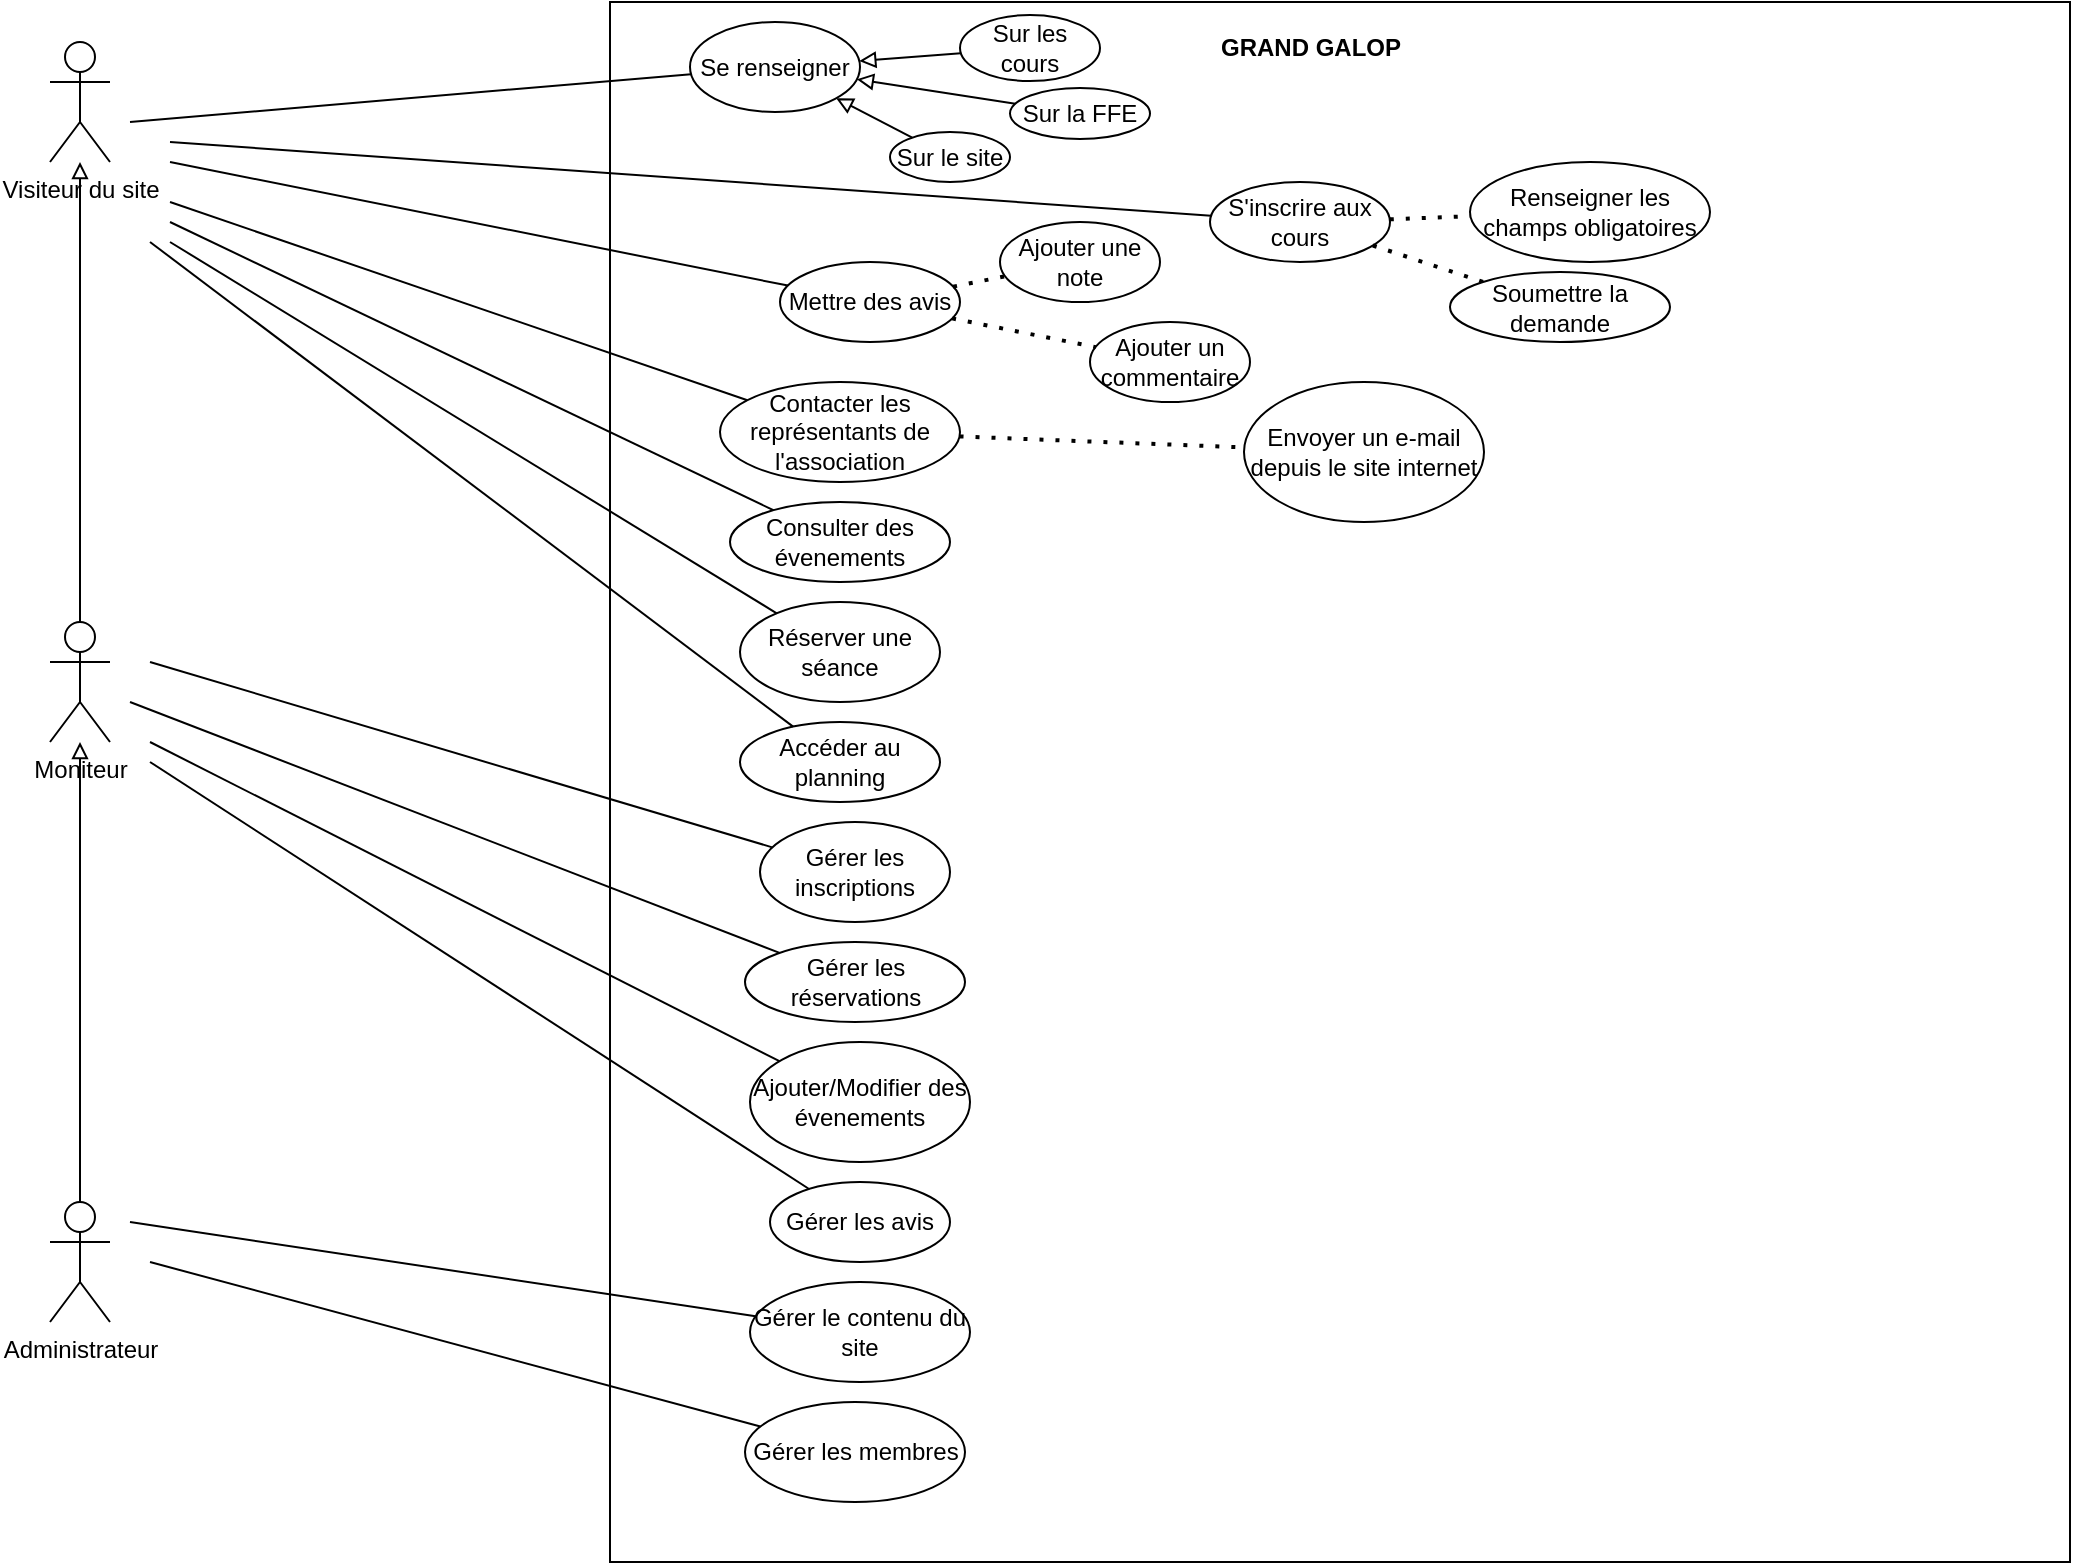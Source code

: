 <mxfile version="24.8.6">
  <diagram name="Page-1" id="BnVRFZ26eNYIniPdbDAa">
    <mxGraphModel dx="1888" dy="1013" grid="1" gridSize="10" guides="1" tooltips="1" connect="1" arrows="1" fold="1" page="1" pageScale="1" pageWidth="827" pageHeight="1169" math="0" shadow="0">
      <root>
        <mxCell id="0" />
        <mxCell id="1" parent="0" />
        <mxCell id="T2u7NBxACVXlDGe07JOR-1" value="&lt;div&gt;Visiteur du site&lt;/div&gt;&lt;div&gt;&lt;br&gt;&lt;/div&gt;" style="shape=umlActor;verticalLabelPosition=bottom;verticalAlign=top;html=1;" vertex="1" parent="1">
          <mxGeometry x="110" y="50" width="30" height="60" as="geometry" />
        </mxCell>
        <mxCell id="T2u7NBxACVXlDGe07JOR-2" style="edgeStyle=orthogonalEdgeStyle;rounded=0;orthogonalLoop=1;jettySize=auto;html=1;endArrow=block;endFill=0;" edge="1" parent="1" source="T2u7NBxACVXlDGe07JOR-3" target="T2u7NBxACVXlDGe07JOR-1">
          <mxGeometry relative="1" as="geometry" />
        </mxCell>
        <mxCell id="T2u7NBxACVXlDGe07JOR-3" value="&lt;div&gt;Moniteur&lt;/div&gt;&lt;div&gt;&lt;br&gt;&lt;/div&gt;" style="shape=umlActor;verticalLabelPosition=bottom;verticalAlign=top;html=1;" vertex="1" parent="1">
          <mxGeometry x="110" y="340" width="30" height="60" as="geometry" />
        </mxCell>
        <mxCell id="T2u7NBxACVXlDGe07JOR-4" style="edgeStyle=orthogonalEdgeStyle;rounded=0;orthogonalLoop=1;jettySize=auto;html=1;exitX=0.5;exitY=0;exitDx=0;exitDy=0;exitPerimeter=0;endArrow=block;endFill=0;" edge="1" parent="1" source="T2u7NBxACVXlDGe07JOR-5" target="T2u7NBxACVXlDGe07JOR-3">
          <mxGeometry relative="1" as="geometry" />
        </mxCell>
        <mxCell id="T2u7NBxACVXlDGe07JOR-5" value="&lt;div&gt;Administrateur&lt;/div&gt;&lt;div&gt;&lt;br&gt;&lt;/div&gt;" style="shape=umlActor;verticalLabelPosition=bottom;verticalAlign=top;html=1;" vertex="1" parent="1">
          <mxGeometry x="110" y="630" width="30" height="60" as="geometry" />
        </mxCell>
        <mxCell id="T2u7NBxACVXlDGe07JOR-6" value="" style="html=1;whiteSpace=wrap;" vertex="1" parent="1">
          <mxGeometry x="390" y="30" width="730" height="780" as="geometry" />
        </mxCell>
        <mxCell id="T2u7NBxACVXlDGe07JOR-7" value="Se renseigner" style="ellipse;whiteSpace=wrap;html=1;" vertex="1" parent="1">
          <mxGeometry x="430" y="40" width="85" height="45" as="geometry" />
        </mxCell>
        <mxCell id="T2u7NBxACVXlDGe07JOR-8" value="GRAND GALOP" style="text;align=center;fontStyle=1;verticalAlign=middle;spacingLeft=3;spacingRight=3;strokeColor=none;rotatable=0;points=[[0,0.5],[1,0.5]];portConstraint=eastwest;html=1;" vertex="1" parent="1">
          <mxGeometry x="700" y="40" width="80" height="26" as="geometry" />
        </mxCell>
        <mxCell id="T2u7NBxACVXlDGe07JOR-9" value="S&#39;inscrire aux cours" style="ellipse;whiteSpace=wrap;html=1;" vertex="1" parent="1">
          <mxGeometry x="690" y="120" width="90" height="40" as="geometry" />
        </mxCell>
        <mxCell id="T2u7NBxACVXlDGe07JOR-10" value="Réserver une séance" style="ellipse;whiteSpace=wrap;html=1;" vertex="1" parent="1">
          <mxGeometry x="455" y="330" width="100" height="50" as="geometry" />
        </mxCell>
        <mxCell id="T2u7NBxACVXlDGe07JOR-11" value="Mettre des avis" style="ellipse;whiteSpace=wrap;html=1;" vertex="1" parent="1">
          <mxGeometry x="475" y="160" width="90" height="40" as="geometry" />
        </mxCell>
        <mxCell id="T2u7NBxACVXlDGe07JOR-12" value="Consulter des évenements" style="ellipse;whiteSpace=wrap;html=1;" vertex="1" parent="1">
          <mxGeometry x="450" y="280" width="110" height="40" as="geometry" />
        </mxCell>
        <mxCell id="T2u7NBxACVXlDGe07JOR-13" value="Accéder au planning " style="ellipse;whiteSpace=wrap;html=1;" vertex="1" parent="1">
          <mxGeometry x="455" y="390" width="100" height="40" as="geometry" />
        </mxCell>
        <mxCell id="T2u7NBxACVXlDGe07JOR-14" value="Contacter les représentants de l&#39;association" style="ellipse;whiteSpace=wrap;html=1;" vertex="1" parent="1">
          <mxGeometry x="445" y="220" width="120" height="50" as="geometry" />
        </mxCell>
        <mxCell id="T2u7NBxACVXlDGe07JOR-15" value="Gérer les inscriptions" style="ellipse;whiteSpace=wrap;html=1;" vertex="1" parent="1">
          <mxGeometry x="465" y="440" width="95" height="50" as="geometry" />
        </mxCell>
        <mxCell id="T2u7NBxACVXlDGe07JOR-16" value="Gérer les réservations" style="ellipse;whiteSpace=wrap;html=1;" vertex="1" parent="1">
          <mxGeometry x="457.5" y="500" width="110" height="40" as="geometry" />
        </mxCell>
        <mxCell id="T2u7NBxACVXlDGe07JOR-17" value="Gérer les avis" style="ellipse;whiteSpace=wrap;html=1;" vertex="1" parent="1">
          <mxGeometry x="470" y="620" width="90" height="40" as="geometry" />
        </mxCell>
        <mxCell id="T2u7NBxACVXlDGe07JOR-18" value="Ajouter/Modifier des évenements" style="ellipse;whiteSpace=wrap;html=1;" vertex="1" parent="1">
          <mxGeometry x="460" y="550" width="110" height="60" as="geometry" />
        </mxCell>
        <mxCell id="T2u7NBxACVXlDGe07JOR-19" value="Gérer le contenu du site" style="ellipse;whiteSpace=wrap;html=1;" vertex="1" parent="1">
          <mxGeometry x="460" y="670" width="110" height="50" as="geometry" />
        </mxCell>
        <mxCell id="T2u7NBxACVXlDGe07JOR-20" value="Gérer les membres" style="ellipse;whiteSpace=wrap;html=1;" vertex="1" parent="1">
          <mxGeometry x="457.5" y="730" width="110" height="50" as="geometry" />
        </mxCell>
        <mxCell id="T2u7NBxACVXlDGe07JOR-21" value="" style="endArrow=none;html=1;rounded=0;" edge="1" parent="1" target="T2u7NBxACVXlDGe07JOR-7">
          <mxGeometry width="50" height="50" relative="1" as="geometry">
            <mxPoint x="150" y="90" as="sourcePoint" />
            <mxPoint x="260" y="80" as="targetPoint" />
          </mxGeometry>
        </mxCell>
        <mxCell id="T2u7NBxACVXlDGe07JOR-22" value="" style="endArrow=none;html=1;rounded=0;" edge="1" parent="1" target="T2u7NBxACVXlDGe07JOR-9">
          <mxGeometry width="50" height="50" relative="1" as="geometry">
            <mxPoint x="170" y="100" as="sourcePoint" />
            <mxPoint x="240" y="130" as="targetPoint" />
          </mxGeometry>
        </mxCell>
        <mxCell id="T2u7NBxACVXlDGe07JOR-23" value="" style="endArrow=none;html=1;rounded=0;" edge="1" parent="1" target="T2u7NBxACVXlDGe07JOR-14">
          <mxGeometry width="50" height="50" relative="1" as="geometry">
            <mxPoint x="170" y="130" as="sourcePoint" />
            <mxPoint x="260" y="140" as="targetPoint" />
          </mxGeometry>
        </mxCell>
        <mxCell id="T2u7NBxACVXlDGe07JOR-24" value="" style="endArrow=none;html=1;rounded=0;" edge="1" parent="1" source="T2u7NBxACVXlDGe07JOR-12">
          <mxGeometry width="50" height="50" relative="1" as="geometry">
            <mxPoint x="180" y="280" as="sourcePoint" />
            <mxPoint x="170" y="140" as="targetPoint" />
          </mxGeometry>
        </mxCell>
        <mxCell id="T2u7NBxACVXlDGe07JOR-25" value="" style="endArrow=none;html=1;rounded=0;" edge="1" parent="1" target="T2u7NBxACVXlDGe07JOR-10">
          <mxGeometry width="50" height="50" relative="1" as="geometry">
            <mxPoint x="170" y="150" as="sourcePoint" />
            <mxPoint x="310" y="240" as="targetPoint" />
          </mxGeometry>
        </mxCell>
        <mxCell id="T2u7NBxACVXlDGe07JOR-26" value="" style="endArrow=none;html=1;rounded=0;" edge="1" parent="1" target="T2u7NBxACVXlDGe07JOR-11">
          <mxGeometry width="50" height="50" relative="1" as="geometry">
            <mxPoint x="170" y="110" as="sourcePoint" />
            <mxPoint x="340" y="110" as="targetPoint" />
          </mxGeometry>
        </mxCell>
        <mxCell id="T2u7NBxACVXlDGe07JOR-27" value="" style="endArrow=none;html=1;rounded=0;" edge="1" parent="1" target="T2u7NBxACVXlDGe07JOR-13">
          <mxGeometry width="50" height="50" relative="1" as="geometry">
            <mxPoint x="160" y="150" as="sourcePoint" />
            <mxPoint x="350" y="280" as="targetPoint" />
          </mxGeometry>
        </mxCell>
        <mxCell id="T2u7NBxACVXlDGe07JOR-28" value="" style="endArrow=none;html=1;rounded=0;" edge="1" parent="1" target="T2u7NBxACVXlDGe07JOR-16">
          <mxGeometry width="50" height="50" relative="1" as="geometry">
            <mxPoint x="150" y="380" as="sourcePoint" />
            <mxPoint x="220" y="395" as="targetPoint" />
          </mxGeometry>
        </mxCell>
        <mxCell id="T2u7NBxACVXlDGe07JOR-29" value="" style="endArrow=none;html=1;rounded=0;" edge="1" parent="1" target="T2u7NBxACVXlDGe07JOR-18">
          <mxGeometry width="50" height="50" relative="1" as="geometry">
            <mxPoint x="160" y="400" as="sourcePoint" />
            <mxPoint x="260" y="410" as="targetPoint" />
          </mxGeometry>
        </mxCell>
        <mxCell id="T2u7NBxACVXlDGe07JOR-30" value="" style="endArrow=none;html=1;rounded=0;" edge="1" parent="1" target="T2u7NBxACVXlDGe07JOR-17">
          <mxGeometry width="50" height="50" relative="1" as="geometry">
            <mxPoint x="160" y="410" as="sourcePoint" />
            <mxPoint x="320" y="510" as="targetPoint" />
          </mxGeometry>
        </mxCell>
        <mxCell id="T2u7NBxACVXlDGe07JOR-31" value="" style="endArrow=none;html=1;rounded=0;" edge="1" parent="1" target="T2u7NBxACVXlDGe07JOR-15">
          <mxGeometry width="50" height="50" relative="1" as="geometry">
            <mxPoint x="160" y="360" as="sourcePoint" />
            <mxPoint x="300" y="340" as="targetPoint" />
          </mxGeometry>
        </mxCell>
        <mxCell id="T2u7NBxACVXlDGe07JOR-32" value="" style="endArrow=none;html=1;rounded=0;" edge="1" parent="1" target="T2u7NBxACVXlDGe07JOR-19">
          <mxGeometry width="50" height="50" relative="1" as="geometry">
            <mxPoint x="150" y="640" as="sourcePoint" />
            <mxPoint x="230" y="540" as="targetPoint" />
          </mxGeometry>
        </mxCell>
        <mxCell id="T2u7NBxACVXlDGe07JOR-33" value="" style="endArrow=none;html=1;rounded=0;" edge="1" parent="1" target="T2u7NBxACVXlDGe07JOR-20">
          <mxGeometry width="50" height="50" relative="1" as="geometry">
            <mxPoint x="160" y="660" as="sourcePoint" />
            <mxPoint x="270" y="650" as="targetPoint" />
          </mxGeometry>
        </mxCell>
        <mxCell id="T2u7NBxACVXlDGe07JOR-34" value="&lt;div&gt;Sur les cours&lt;/div&gt;" style="ellipse;whiteSpace=wrap;html=1;" vertex="1" parent="1">
          <mxGeometry x="565" y="36.5" width="70" height="33" as="geometry" />
        </mxCell>
        <mxCell id="T2u7NBxACVXlDGe07JOR-35" value="Sur la FFE" style="ellipse;whiteSpace=wrap;html=1;" vertex="1" parent="1">
          <mxGeometry x="590" y="73" width="70" height="25.5" as="geometry" />
        </mxCell>
        <mxCell id="T2u7NBxACVXlDGe07JOR-36" value="Sur le site" style="ellipse;whiteSpace=wrap;html=1;" vertex="1" parent="1">
          <mxGeometry x="530" y="95" width="60" height="25" as="geometry" />
        </mxCell>
        <mxCell id="T2u7NBxACVXlDGe07JOR-38" value="" style="endArrow=none;html=1;rounded=0;startArrow=block;startFill=0;" edge="1" parent="1" source="T2u7NBxACVXlDGe07JOR-7" target="T2u7NBxACVXlDGe07JOR-34">
          <mxGeometry width="50" height="50" relative="1" as="geometry">
            <mxPoint x="640" y="200" as="sourcePoint" />
            <mxPoint x="690" y="150" as="targetPoint" />
          </mxGeometry>
        </mxCell>
        <mxCell id="T2u7NBxACVXlDGe07JOR-39" value="" style="endArrow=none;html=1;rounded=0;startArrow=block;startFill=0;" edge="1" parent="1" source="T2u7NBxACVXlDGe07JOR-7" target="T2u7NBxACVXlDGe07JOR-35">
          <mxGeometry width="50" height="50" relative="1" as="geometry">
            <mxPoint x="565" y="82" as="sourcePoint" />
            <mxPoint x="610" y="81" as="targetPoint" />
          </mxGeometry>
        </mxCell>
        <mxCell id="T2u7NBxACVXlDGe07JOR-40" value="" style="endArrow=none;html=1;rounded=0;startArrow=block;startFill=0;" edge="1" parent="1" source="T2u7NBxACVXlDGe07JOR-7" target="T2u7NBxACVXlDGe07JOR-36">
          <mxGeometry width="50" height="50" relative="1" as="geometry">
            <mxPoint x="575" y="92" as="sourcePoint" />
            <mxPoint x="620" y="91" as="targetPoint" />
          </mxGeometry>
        </mxCell>
        <mxCell id="T2u7NBxACVXlDGe07JOR-41" value="Renseigner les champs obligatoires" style="ellipse;whiteSpace=wrap;html=1;" vertex="1" parent="1">
          <mxGeometry x="820" y="110" width="120" height="50" as="geometry" />
        </mxCell>
        <mxCell id="T2u7NBxACVXlDGe07JOR-42" value="" style="endArrow=none;dashed=1;html=1;dashPattern=1 3;strokeWidth=2;rounded=0;" edge="1" parent="1" source="T2u7NBxACVXlDGe07JOR-9" target="T2u7NBxACVXlDGe07JOR-41">
          <mxGeometry width="50" height="50" relative="1" as="geometry">
            <mxPoint x="780" y="170" as="sourcePoint" />
            <mxPoint x="830" y="120" as="targetPoint" />
          </mxGeometry>
        </mxCell>
        <mxCell id="T2u7NBxACVXlDGe07JOR-43" value="" style="endArrow=none;dashed=1;html=1;dashPattern=1 3;strokeWidth=2;rounded=0;" edge="1" parent="1" source="T2u7NBxACVXlDGe07JOR-9" target="T2u7NBxACVXlDGe07JOR-45">
          <mxGeometry width="50" height="50" relative="1" as="geometry">
            <mxPoint x="810" y="250" as="sourcePoint" />
            <mxPoint x="811.331" y="176.607" as="targetPoint" />
          </mxGeometry>
        </mxCell>
        <mxCell id="T2u7NBxACVXlDGe07JOR-45" value="Soumettre la demande" style="ellipse;whiteSpace=wrap;html=1;" vertex="1" parent="1">
          <mxGeometry x="810" y="165" width="110" height="35" as="geometry" />
        </mxCell>
        <mxCell id="T2u7NBxACVXlDGe07JOR-46" value="Ajouter une note" style="ellipse;whiteSpace=wrap;html=1;" vertex="1" parent="1">
          <mxGeometry x="585" y="140" width="80" height="40" as="geometry" />
        </mxCell>
        <mxCell id="T2u7NBxACVXlDGe07JOR-47" value="Ajouter un commentaire" style="ellipse;whiteSpace=wrap;html=1;" vertex="1" parent="1">
          <mxGeometry x="630" y="190" width="80" height="40" as="geometry" />
        </mxCell>
        <mxCell id="T2u7NBxACVXlDGe07JOR-48" value="" style="endArrow=none;dashed=1;html=1;dashPattern=1 3;strokeWidth=2;rounded=0;" edge="1" parent="1" source="T2u7NBxACVXlDGe07JOR-11" target="T2u7NBxACVXlDGe07JOR-46">
          <mxGeometry width="50" height="50" relative="1" as="geometry">
            <mxPoint x="580" y="250" as="sourcePoint" />
            <mxPoint x="630" y="200" as="targetPoint" />
          </mxGeometry>
        </mxCell>
        <mxCell id="T2u7NBxACVXlDGe07JOR-49" value="" style="endArrow=none;dashed=1;html=1;dashPattern=1 3;strokeWidth=2;rounded=0;" edge="1" parent="1" source="T2u7NBxACVXlDGe07JOR-11" target="T2u7NBxACVXlDGe07JOR-47">
          <mxGeometry width="50" height="50" relative="1" as="geometry">
            <mxPoint x="580" y="250" as="sourcePoint" />
            <mxPoint x="630" y="200" as="targetPoint" />
          </mxGeometry>
        </mxCell>
        <mxCell id="T2u7NBxACVXlDGe07JOR-50" value="Envoyer un e-mail depuis le site internet" style="ellipse;whiteSpace=wrap;html=1;" vertex="1" parent="1">
          <mxGeometry x="707" y="220" width="120" height="70" as="geometry" />
        </mxCell>
        <mxCell id="T2u7NBxACVXlDGe07JOR-51" value="" style="endArrow=none;dashed=1;html=1;dashPattern=1 3;strokeWidth=2;rounded=0;" edge="1" parent="1" source="T2u7NBxACVXlDGe07JOR-14" target="T2u7NBxACVXlDGe07JOR-50">
          <mxGeometry width="50" height="50" relative="1" as="geometry">
            <mxPoint x="580" y="310" as="sourcePoint" />
            <mxPoint x="630" y="260" as="targetPoint" />
          </mxGeometry>
        </mxCell>
      </root>
    </mxGraphModel>
  </diagram>
</mxfile>
